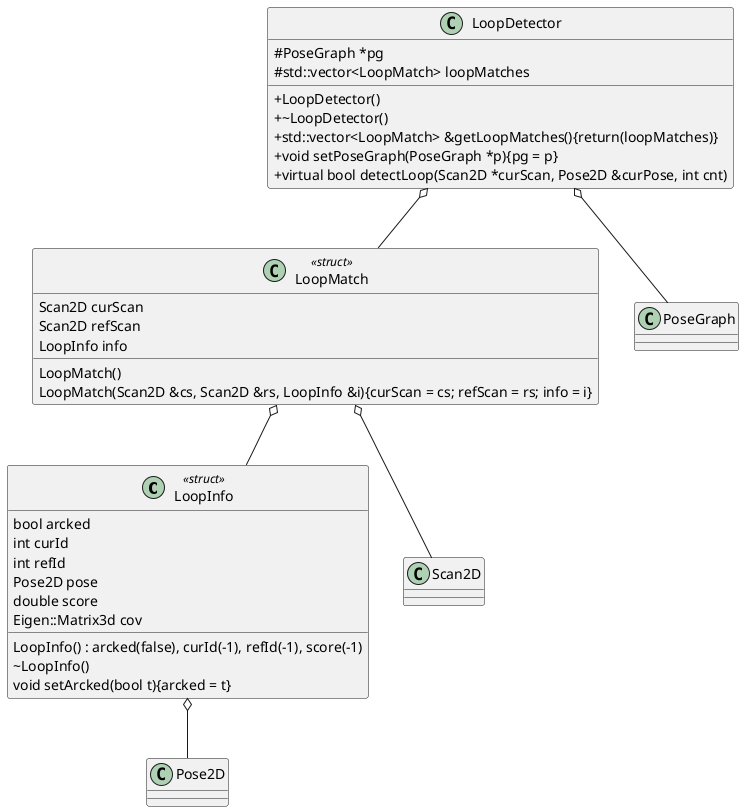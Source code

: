 @startuml

skinparam classAttributeIconSize 0

class LoopInfo <<struct>>{
    bool arcked
    int curId
    int refId
    Pose2D pose
    double score
    Eigen::Matrix3d cov
    LoopInfo() : arcked(false), curId(-1), refId(-1), score(-1)
    ~LoopInfo()
    void setArcked(bool t){arcked = t}
}

class LoopMatch <<struct>>{
    Scan2D curScan
    Scan2D refScan
    LoopInfo info
    LoopMatch()
    LoopMatch(Scan2D &cs, Scan2D &rs, LoopInfo &i){curScan = cs; refScan = rs; info = i}
}

class LoopDetector {
    # PoseGraph *pg
    # std::vector<LoopMatch> loopMatches
    + LoopDetector()
    + ~LoopDetector()
    + std::vector<LoopMatch> &getLoopMatches(){return(loopMatches)}
    + void setPoseGraph(PoseGraph *p){pg = p}
    + virtual bool detectLoop(Scan2D *curScan, Pose2D &curPose, int cnt)
}

LoopDetector o-- PoseGraph
LoopDetector o-- LoopMatch
LoopMatch o-- LoopInfo
LoopMatch o-- Scan2D
LoopInfo o-- Pose2D

@enduml